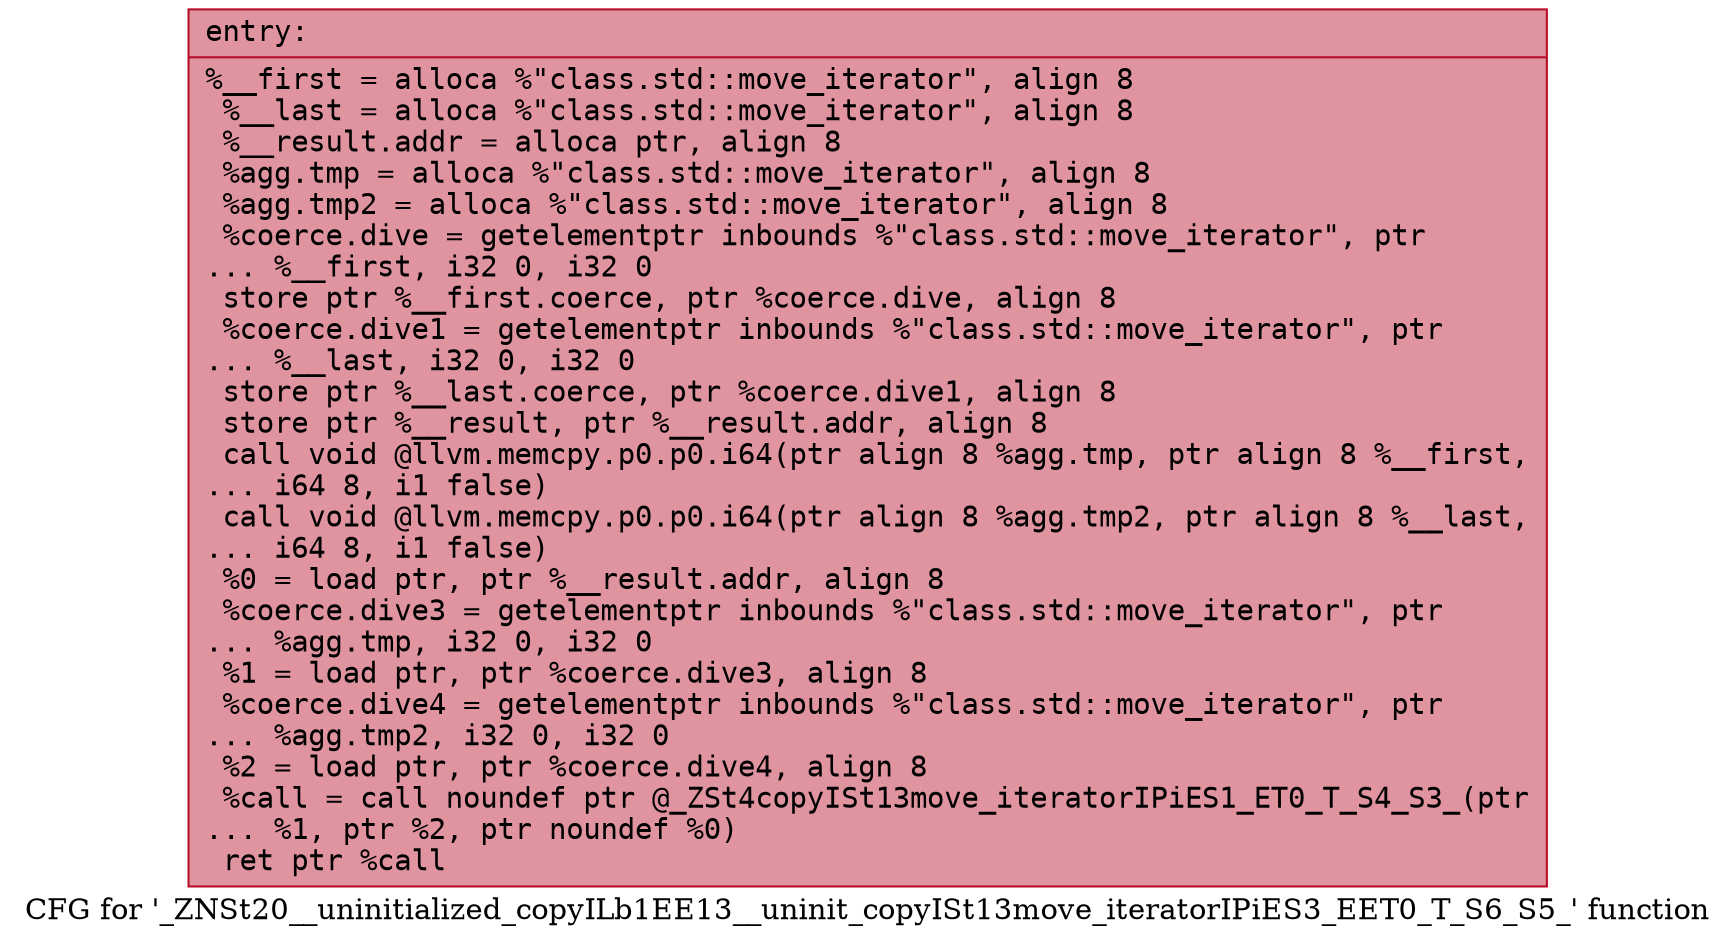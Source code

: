 digraph "CFG for '_ZNSt20__uninitialized_copyILb1EE13__uninit_copyISt13move_iteratorIPiES3_EET0_T_S6_S5_' function" {
	label="CFG for '_ZNSt20__uninitialized_copyILb1EE13__uninit_copyISt13move_iteratorIPiES3_EET0_T_S6_S5_' function";

	Node0x557992571700 [shape=record,color="#b70d28ff", style=filled, fillcolor="#b70d2870" fontname="Courier",label="{entry:\l|  %__first = alloca %\"class.std::move_iterator\", align 8\l  %__last = alloca %\"class.std::move_iterator\", align 8\l  %__result.addr = alloca ptr, align 8\l  %agg.tmp = alloca %\"class.std::move_iterator\", align 8\l  %agg.tmp2 = alloca %\"class.std::move_iterator\", align 8\l  %coerce.dive = getelementptr inbounds %\"class.std::move_iterator\", ptr\l... %__first, i32 0, i32 0\l  store ptr %__first.coerce, ptr %coerce.dive, align 8\l  %coerce.dive1 = getelementptr inbounds %\"class.std::move_iterator\", ptr\l... %__last, i32 0, i32 0\l  store ptr %__last.coerce, ptr %coerce.dive1, align 8\l  store ptr %__result, ptr %__result.addr, align 8\l  call void @llvm.memcpy.p0.p0.i64(ptr align 8 %agg.tmp, ptr align 8 %__first,\l... i64 8, i1 false)\l  call void @llvm.memcpy.p0.p0.i64(ptr align 8 %agg.tmp2, ptr align 8 %__last,\l... i64 8, i1 false)\l  %0 = load ptr, ptr %__result.addr, align 8\l  %coerce.dive3 = getelementptr inbounds %\"class.std::move_iterator\", ptr\l... %agg.tmp, i32 0, i32 0\l  %1 = load ptr, ptr %coerce.dive3, align 8\l  %coerce.dive4 = getelementptr inbounds %\"class.std::move_iterator\", ptr\l... %agg.tmp2, i32 0, i32 0\l  %2 = load ptr, ptr %coerce.dive4, align 8\l  %call = call noundef ptr @_ZSt4copyISt13move_iteratorIPiES1_ET0_T_S4_S3_(ptr\l... %1, ptr %2, ptr noundef %0)\l  ret ptr %call\l}"];
}
